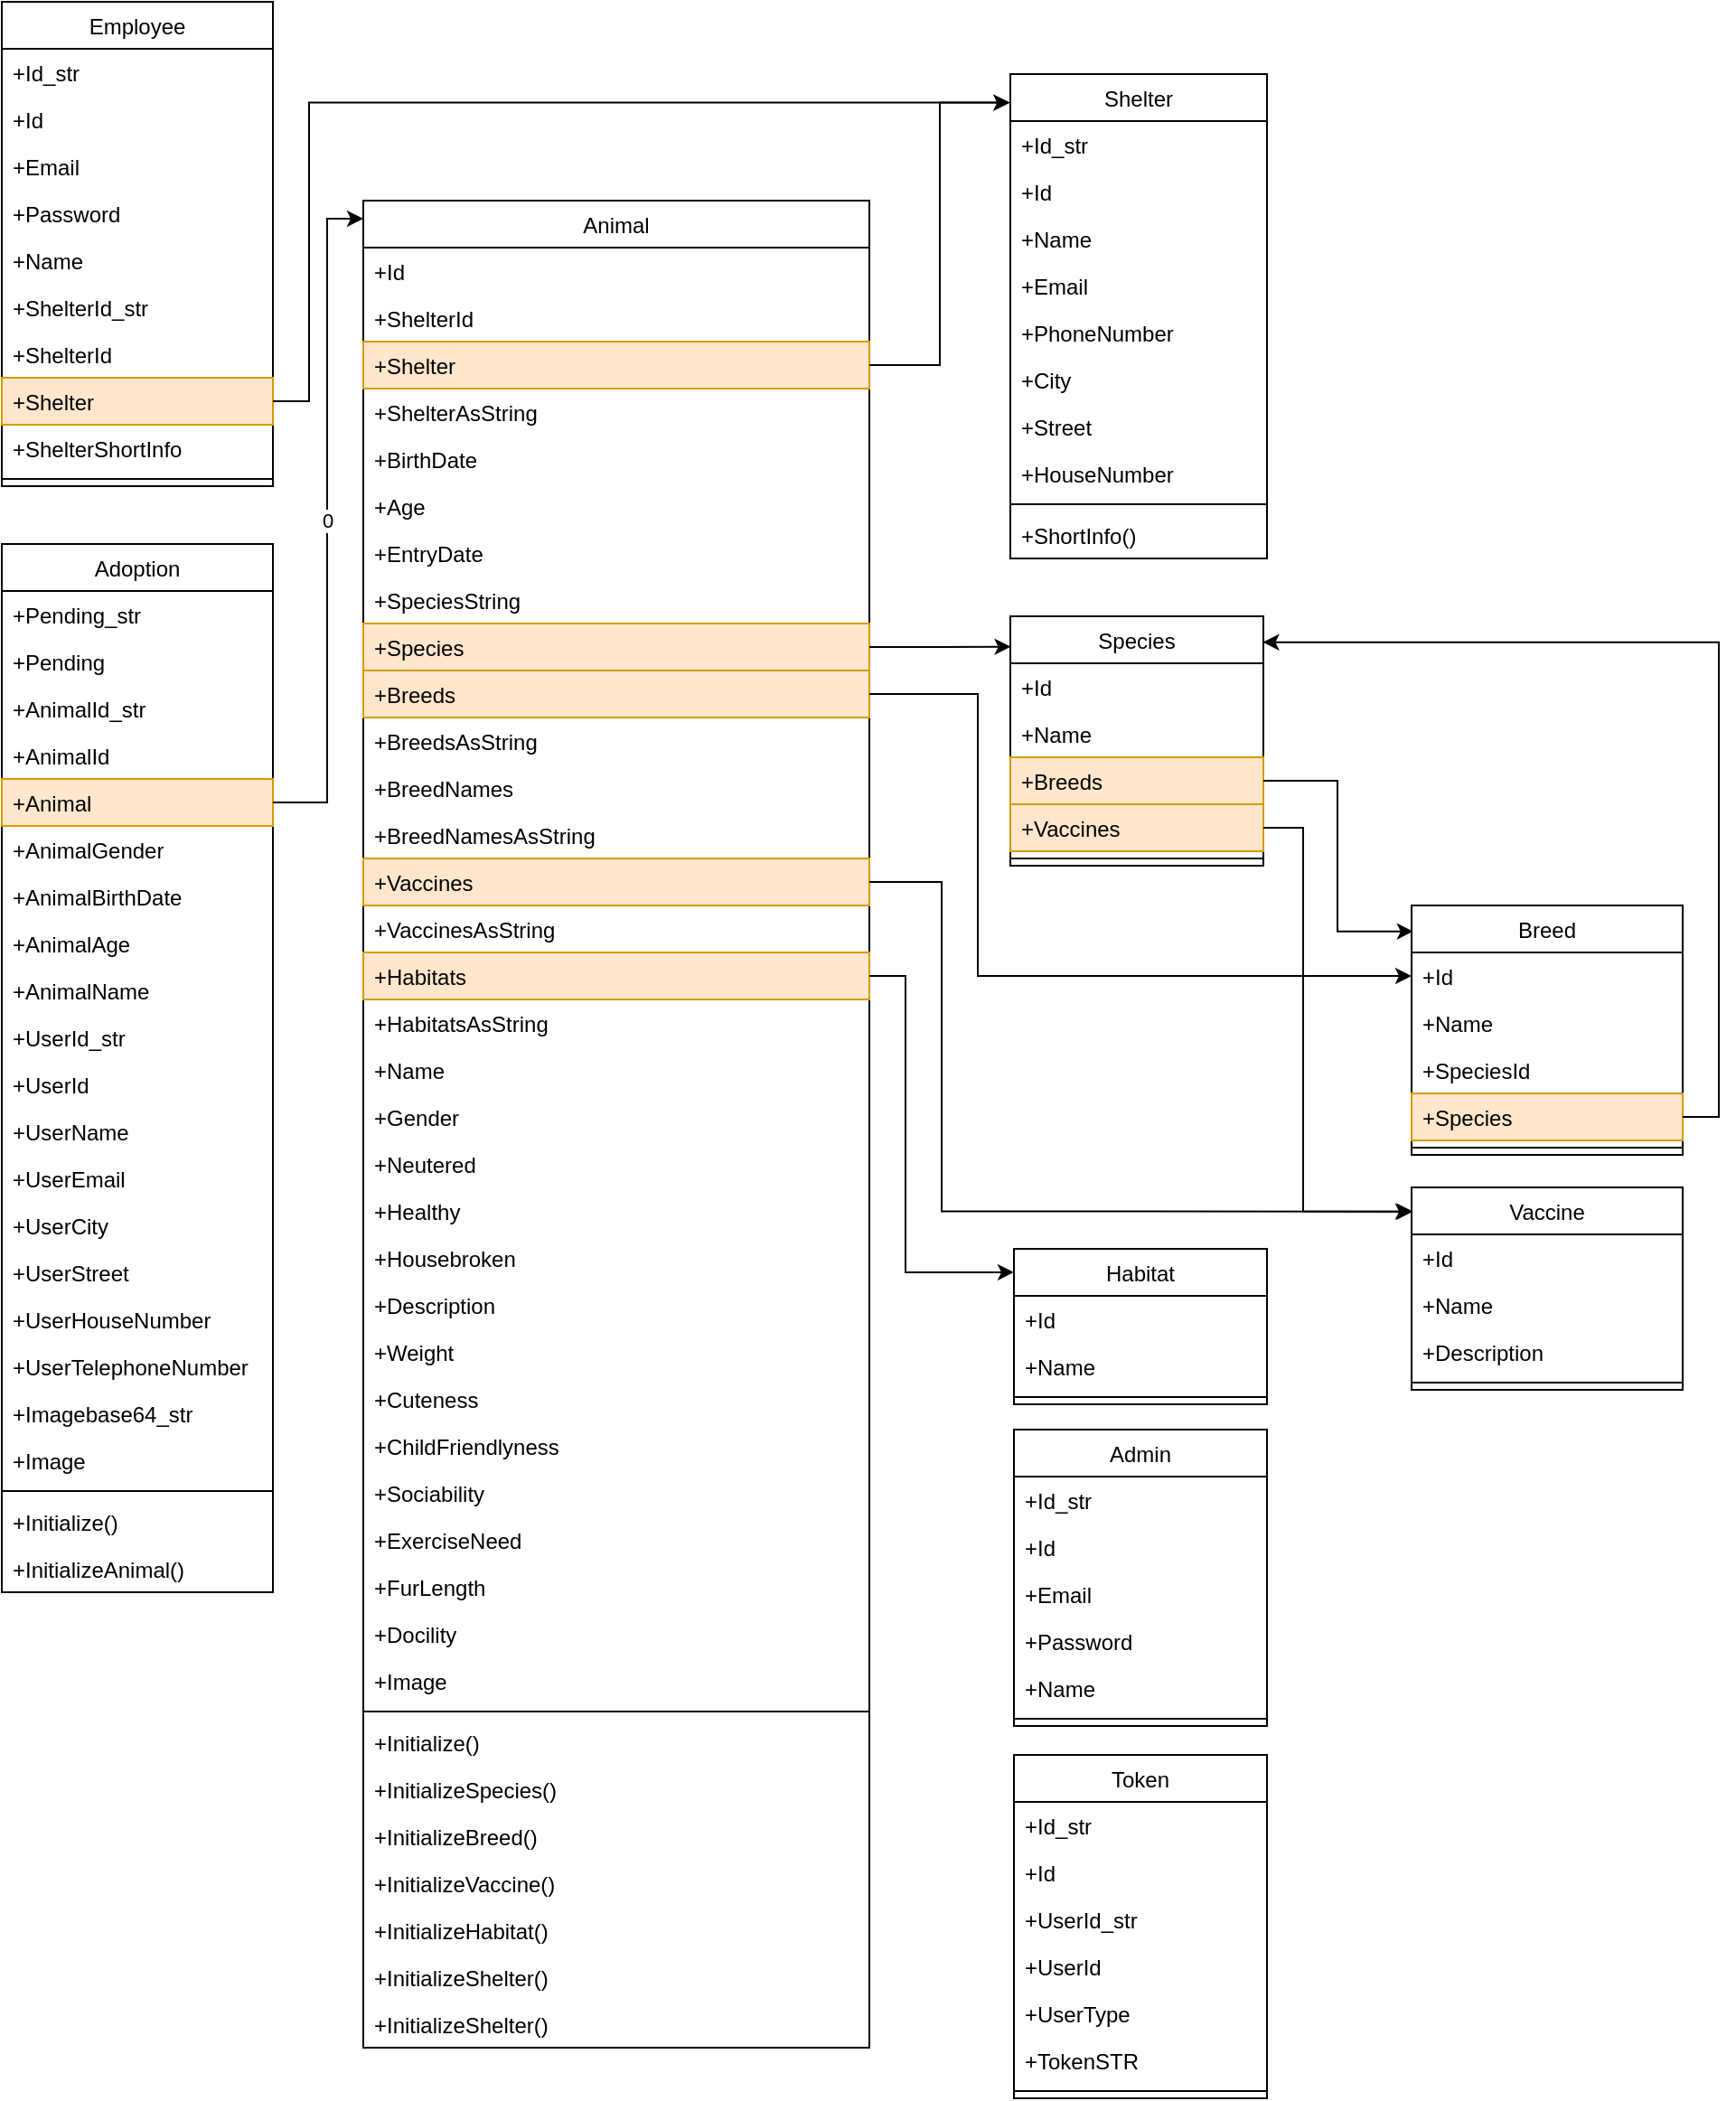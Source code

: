 <mxfile version="26.1.1">
  <diagram id="C5RBs43oDa-KdzZeNtuy" name="Page-1">
    <mxGraphModel dx="607" dy="780" grid="1" gridSize="10" guides="1" tooltips="1" connect="1" arrows="1" fold="1" page="1" pageScale="1" pageWidth="827" pageHeight="1169" math="0" shadow="0">
      <root>
        <mxCell id="WIyWlLk6GJQsqaUBKTNV-0" />
        <mxCell id="WIyWlLk6GJQsqaUBKTNV-1" parent="WIyWlLk6GJQsqaUBKTNV-0" />
        <mxCell id="zkfFHV4jXpPFQw0GAbJ--17" value="Breed" style="swimlane;fontStyle=0;align=center;verticalAlign=top;childLayout=stackLayout;horizontal=1;startSize=26;horizontalStack=0;resizeParent=1;resizeLast=0;collapsible=1;marginBottom=0;rounded=0;shadow=0;strokeWidth=1;glass=0;" parent="WIyWlLk6GJQsqaUBKTNV-1" vertex="1">
          <mxGeometry x="1610" y="500" width="150" height="138" as="geometry">
            <mxRectangle x="508" y="120" width="160" height="26" as="alternateBounds" />
          </mxGeometry>
        </mxCell>
        <mxCell id="zkfFHV4jXpPFQw0GAbJ--24" value="+Id" style="text;align=left;verticalAlign=top;spacingLeft=4;spacingRight=4;overflow=hidden;rotatable=0;points=[[0,0.5],[1,0.5]];portConstraint=eastwest;" parent="zkfFHV4jXpPFQw0GAbJ--17" vertex="1">
          <mxGeometry y="26" width="150" height="26" as="geometry" />
        </mxCell>
        <mxCell id="zkfFHV4jXpPFQw0GAbJ--25" value="+Name" style="text;align=left;verticalAlign=top;spacingLeft=4;spacingRight=4;overflow=hidden;rotatable=0;points=[[0,0.5],[1,0.5]];portConstraint=eastwest;" parent="zkfFHV4jXpPFQw0GAbJ--17" vertex="1">
          <mxGeometry y="52" width="150" height="26" as="geometry" />
        </mxCell>
        <mxCell id="21-mrhCrReJbngFaeBOW-103" value="+SpeciesId" style="text;align=left;verticalAlign=top;spacingLeft=4;spacingRight=4;overflow=hidden;rotatable=0;points=[[0,0.5],[1,0.5]];portConstraint=eastwest;" parent="zkfFHV4jXpPFQw0GAbJ--17" vertex="1">
          <mxGeometry y="78" width="150" height="26" as="geometry" />
        </mxCell>
        <mxCell id="21-mrhCrReJbngFaeBOW-104" value="+Species" style="text;align=left;verticalAlign=top;spacingLeft=4;spacingRight=4;overflow=hidden;rotatable=0;points=[[0,0.5],[1,0.5]];portConstraint=eastwest;fillColor=#ffe6cc;strokeColor=#d79b00;" parent="zkfFHV4jXpPFQw0GAbJ--17" vertex="1">
          <mxGeometry y="104" width="150" height="26" as="geometry" />
        </mxCell>
        <mxCell id="zkfFHV4jXpPFQw0GAbJ--23" value="" style="line;html=1;strokeWidth=1;align=left;verticalAlign=middle;spacingTop=-1;spacingLeft=3;spacingRight=3;rotatable=0;labelPosition=right;points=[];portConstraint=eastwest;" parent="zkfFHV4jXpPFQw0GAbJ--17" vertex="1">
          <mxGeometry y="130" width="150" height="8" as="geometry" />
        </mxCell>
        <mxCell id="926DJKYu-jJss3bq319e-40" value="Admin" style="swimlane;fontStyle=0;align=center;verticalAlign=top;childLayout=stackLayout;horizontal=1;startSize=26;horizontalStack=0;resizeParent=1;resizeLast=0;collapsible=1;marginBottom=0;rounded=0;shadow=0;strokeWidth=1;" parent="WIyWlLk6GJQsqaUBKTNV-1" vertex="1">
          <mxGeometry x="1390" y="790" width="140" height="164" as="geometry">
            <mxRectangle x="230" y="140" width="160" height="26" as="alternateBounds" />
          </mxGeometry>
        </mxCell>
        <mxCell id="926DJKYu-jJss3bq319e-43" value="+Id_str" style="text;align=left;verticalAlign=top;spacingLeft=4;spacingRight=4;overflow=hidden;rotatable=0;points=[[0,0.5],[1,0.5]];portConstraint=eastwest;" parent="926DJKYu-jJss3bq319e-40" vertex="1">
          <mxGeometry y="26" width="140" height="26" as="geometry" />
        </mxCell>
        <mxCell id="21-mrhCrReJbngFaeBOW-6" value="+Id" style="text;align=left;verticalAlign=top;spacingLeft=4;spacingRight=4;overflow=hidden;rotatable=0;points=[[0,0.5],[1,0.5]];portConstraint=eastwest;" parent="926DJKYu-jJss3bq319e-40" vertex="1">
          <mxGeometry y="52" width="140" height="26" as="geometry" />
        </mxCell>
        <mxCell id="926DJKYu-jJss3bq319e-44" value="+Email" style="text;align=left;verticalAlign=top;spacingLeft=4;spacingRight=4;overflow=hidden;rotatable=0;points=[[0,0.5],[1,0.5]];portConstraint=eastwest;" parent="926DJKYu-jJss3bq319e-40" vertex="1">
          <mxGeometry y="78" width="140" height="26" as="geometry" />
        </mxCell>
        <mxCell id="926DJKYu-jJss3bq319e-57" value="+Password" style="text;align=left;verticalAlign=top;spacingLeft=4;spacingRight=4;overflow=hidden;rotatable=0;points=[[0,0.5],[1,0.5]];portConstraint=eastwest;" parent="926DJKYu-jJss3bq319e-40" vertex="1">
          <mxGeometry y="104" width="140" height="26" as="geometry" />
        </mxCell>
        <mxCell id="926DJKYu-jJss3bq319e-45" value="+Name" style="text;align=left;verticalAlign=top;spacingLeft=4;spacingRight=4;overflow=hidden;rotatable=0;points=[[0,0.5],[1,0.5]];portConstraint=eastwest;" parent="926DJKYu-jJss3bq319e-40" vertex="1">
          <mxGeometry y="130" width="140" height="26" as="geometry" />
        </mxCell>
        <mxCell id="926DJKYu-jJss3bq319e-42" value="" style="line;html=1;strokeWidth=1;align=left;verticalAlign=middle;spacingTop=-1;spacingLeft=3;spacingRight=3;rotatable=0;labelPosition=right;points=[];portConstraint=eastwest;" parent="926DJKYu-jJss3bq319e-40" vertex="1">
          <mxGeometry y="156" width="140" height="8" as="geometry" />
        </mxCell>
        <mxCell id="21-mrhCrReJbngFaeBOW-0" value="Adoption" style="swimlane;fontStyle=0;align=center;verticalAlign=top;childLayout=stackLayout;horizontal=1;startSize=26;horizontalStack=0;resizeParent=1;resizeLast=0;collapsible=1;marginBottom=0;rounded=0;shadow=0;strokeWidth=1;" parent="WIyWlLk6GJQsqaUBKTNV-1" vertex="1">
          <mxGeometry x="830" y="300" width="150" height="580" as="geometry">
            <mxRectangle x="230" y="140" width="160" height="26" as="alternateBounds" />
          </mxGeometry>
        </mxCell>
        <mxCell id="21-mrhCrReJbngFaeBOW-1" value="+Pending_str" style="text;align=left;verticalAlign=top;spacingLeft=4;spacingRight=4;overflow=hidden;rotatable=0;points=[[0,0.5],[1,0.5]];portConstraint=eastwest;" parent="21-mrhCrReJbngFaeBOW-0" vertex="1">
          <mxGeometry y="26" width="150" height="26" as="geometry" />
        </mxCell>
        <mxCell id="21-mrhCrReJbngFaeBOW-2" value="+Pending" style="text;align=left;verticalAlign=top;spacingLeft=4;spacingRight=4;overflow=hidden;rotatable=0;points=[[0,0.5],[1,0.5]];portConstraint=eastwest;" parent="21-mrhCrReJbngFaeBOW-0" vertex="1">
          <mxGeometry y="52" width="150" height="26" as="geometry" />
        </mxCell>
        <mxCell id="21-mrhCrReJbngFaeBOW-3" value="+AnimalId_str" style="text;align=left;verticalAlign=top;spacingLeft=4;spacingRight=4;overflow=hidden;rotatable=0;points=[[0,0.5],[1,0.5]];portConstraint=eastwest;" parent="21-mrhCrReJbngFaeBOW-0" vertex="1">
          <mxGeometry y="78" width="150" height="26" as="geometry" />
        </mxCell>
        <mxCell id="21-mrhCrReJbngFaeBOW-4" value="+AnimalId" style="text;align=left;verticalAlign=top;spacingLeft=4;spacingRight=4;overflow=hidden;rotatable=0;points=[[0,0.5],[1,0.5]];portConstraint=eastwest;" parent="21-mrhCrReJbngFaeBOW-0" vertex="1">
          <mxGeometry y="104" width="150" height="26" as="geometry" />
        </mxCell>
        <mxCell id="21-mrhCrReJbngFaeBOW-7" value="+Animal" style="text;align=left;verticalAlign=top;spacingLeft=4;spacingRight=4;overflow=hidden;rotatable=0;points=[[0,0.5],[1,0.5]];portConstraint=eastwest;fillColor=#ffe6cc;strokeColor=#d79b00;" parent="21-mrhCrReJbngFaeBOW-0" vertex="1">
          <mxGeometry y="130" width="150" height="26" as="geometry" />
        </mxCell>
        <mxCell id="21-mrhCrReJbngFaeBOW-8" value="+AnimalGender" style="text;align=left;verticalAlign=top;spacingLeft=4;spacingRight=4;overflow=hidden;rotatable=0;points=[[0,0.5],[1,0.5]];portConstraint=eastwest;" parent="21-mrhCrReJbngFaeBOW-0" vertex="1">
          <mxGeometry y="156" width="150" height="26" as="geometry" />
        </mxCell>
        <mxCell id="21-mrhCrReJbngFaeBOW-9" value="+AnimalBirthDate" style="text;align=left;verticalAlign=top;spacingLeft=4;spacingRight=4;overflow=hidden;rotatable=0;points=[[0,0.5],[1,0.5]];portConstraint=eastwest;" parent="21-mrhCrReJbngFaeBOW-0" vertex="1">
          <mxGeometry y="182" width="150" height="26" as="geometry" />
        </mxCell>
        <mxCell id="21-mrhCrReJbngFaeBOW-10" value="+AnimalAge" style="text;align=left;verticalAlign=top;spacingLeft=4;spacingRight=4;overflow=hidden;rotatable=0;points=[[0,0.5],[1,0.5]];portConstraint=eastwest;" parent="21-mrhCrReJbngFaeBOW-0" vertex="1">
          <mxGeometry y="208" width="150" height="26" as="geometry" />
        </mxCell>
        <mxCell id="21-mrhCrReJbngFaeBOW-11" value="+AnimalName" style="text;align=left;verticalAlign=top;spacingLeft=4;spacingRight=4;overflow=hidden;rotatable=0;points=[[0,0.5],[1,0.5]];portConstraint=eastwest;" parent="21-mrhCrReJbngFaeBOW-0" vertex="1">
          <mxGeometry y="234" width="150" height="26" as="geometry" />
        </mxCell>
        <mxCell id="21-mrhCrReJbngFaeBOW-12" value="+UserId_str" style="text;align=left;verticalAlign=top;spacingLeft=4;spacingRight=4;overflow=hidden;rotatable=0;points=[[0,0.5],[1,0.5]];portConstraint=eastwest;" parent="21-mrhCrReJbngFaeBOW-0" vertex="1">
          <mxGeometry y="260" width="150" height="26" as="geometry" />
        </mxCell>
        <mxCell id="21-mrhCrReJbngFaeBOW-13" value="+UserId" style="text;align=left;verticalAlign=top;spacingLeft=4;spacingRight=4;overflow=hidden;rotatable=0;points=[[0,0.5],[1,0.5]];portConstraint=eastwest;" parent="21-mrhCrReJbngFaeBOW-0" vertex="1">
          <mxGeometry y="286" width="150" height="26" as="geometry" />
        </mxCell>
        <mxCell id="21-mrhCrReJbngFaeBOW-14" value="+UserName" style="text;align=left;verticalAlign=top;spacingLeft=4;spacingRight=4;overflow=hidden;rotatable=0;points=[[0,0.5],[1,0.5]];portConstraint=eastwest;" parent="21-mrhCrReJbngFaeBOW-0" vertex="1">
          <mxGeometry y="312" width="150" height="26" as="geometry" />
        </mxCell>
        <mxCell id="21-mrhCrReJbngFaeBOW-15" value="+UserEmail" style="text;align=left;verticalAlign=top;spacingLeft=4;spacingRight=4;overflow=hidden;rotatable=0;points=[[0,0.5],[1,0.5]];portConstraint=eastwest;" parent="21-mrhCrReJbngFaeBOW-0" vertex="1">
          <mxGeometry y="338" width="150" height="26" as="geometry" />
        </mxCell>
        <mxCell id="21-mrhCrReJbngFaeBOW-16" value="+UserCity" style="text;align=left;verticalAlign=top;spacingLeft=4;spacingRight=4;overflow=hidden;rotatable=0;points=[[0,0.5],[1,0.5]];portConstraint=eastwest;" parent="21-mrhCrReJbngFaeBOW-0" vertex="1">
          <mxGeometry y="364" width="150" height="26" as="geometry" />
        </mxCell>
        <mxCell id="21-mrhCrReJbngFaeBOW-19" value="+UserStreet" style="text;align=left;verticalAlign=top;spacingLeft=4;spacingRight=4;overflow=hidden;rotatable=0;points=[[0,0.5],[1,0.5]];portConstraint=eastwest;" parent="21-mrhCrReJbngFaeBOW-0" vertex="1">
          <mxGeometry y="390" width="150" height="26" as="geometry" />
        </mxCell>
        <mxCell id="21-mrhCrReJbngFaeBOW-17" value="+UserHouseNumber" style="text;align=left;verticalAlign=top;spacingLeft=4;spacingRight=4;overflow=hidden;rotatable=0;points=[[0,0.5],[1,0.5]];portConstraint=eastwest;" parent="21-mrhCrReJbngFaeBOW-0" vertex="1">
          <mxGeometry y="416" width="150" height="26" as="geometry" />
        </mxCell>
        <mxCell id="21-mrhCrReJbngFaeBOW-18" value="+UserTelephoneNumber" style="text;align=left;verticalAlign=top;spacingLeft=4;spacingRight=4;overflow=hidden;rotatable=0;points=[[0,0.5],[1,0.5]];portConstraint=eastwest;" parent="21-mrhCrReJbngFaeBOW-0" vertex="1">
          <mxGeometry y="442" width="150" height="26" as="geometry" />
        </mxCell>
        <mxCell id="21-mrhCrReJbngFaeBOW-20" value="+Imagebase64_str" style="text;align=left;verticalAlign=top;spacingLeft=4;spacingRight=4;overflow=hidden;rotatable=0;points=[[0,0.5],[1,0.5]];portConstraint=eastwest;" parent="21-mrhCrReJbngFaeBOW-0" vertex="1">
          <mxGeometry y="468" width="150" height="26" as="geometry" />
        </mxCell>
        <mxCell id="21-mrhCrReJbngFaeBOW-21" value="+Image" style="text;align=left;verticalAlign=top;spacingLeft=4;spacingRight=4;overflow=hidden;rotatable=0;points=[[0,0.5],[1,0.5]];portConstraint=eastwest;" parent="21-mrhCrReJbngFaeBOW-0" vertex="1">
          <mxGeometry y="494" width="150" height="26" as="geometry" />
        </mxCell>
        <mxCell id="21-mrhCrReJbngFaeBOW-5" value="" style="line;html=1;strokeWidth=1;align=left;verticalAlign=middle;spacingTop=-1;spacingLeft=3;spacingRight=3;rotatable=0;labelPosition=right;points=[];portConstraint=eastwest;" parent="21-mrhCrReJbngFaeBOW-0" vertex="1">
          <mxGeometry y="520" width="150" height="8" as="geometry" />
        </mxCell>
        <mxCell id="21-mrhCrReJbngFaeBOW-43" value="+Initialize()" style="text;align=left;verticalAlign=top;spacingLeft=4;spacingRight=4;overflow=hidden;rotatable=0;points=[[0,0.5],[1,0.5]];portConstraint=eastwest;" parent="21-mrhCrReJbngFaeBOW-0" vertex="1">
          <mxGeometry y="528" width="150" height="26" as="geometry" />
        </mxCell>
        <mxCell id="21-mrhCrReJbngFaeBOW-44" value="+InitializeAnimal()" style="text;align=left;verticalAlign=top;spacingLeft=4;spacingRight=4;overflow=hidden;rotatable=0;points=[[0,0.5],[1,0.5]];portConstraint=eastwest;" parent="21-mrhCrReJbngFaeBOW-0" vertex="1">
          <mxGeometry y="554" width="150" height="26" as="geometry" />
        </mxCell>
        <mxCell id="21-mrhCrReJbngFaeBOW-45" value="Animal" style="swimlane;fontStyle=0;align=center;verticalAlign=top;childLayout=stackLayout;horizontal=1;startSize=26;horizontalStack=0;resizeParent=1;resizeLast=0;collapsible=1;marginBottom=0;rounded=0;shadow=0;strokeWidth=1;" parent="WIyWlLk6GJQsqaUBKTNV-1" vertex="1">
          <mxGeometry x="1030" y="110" width="280" height="1022" as="geometry">
            <mxRectangle x="230" y="140" width="160" height="26" as="alternateBounds" />
          </mxGeometry>
        </mxCell>
        <mxCell id="21-mrhCrReJbngFaeBOW-46" value="+Id" style="text;align=left;verticalAlign=top;spacingLeft=4;spacingRight=4;overflow=hidden;rotatable=0;points=[[0,0.5],[1,0.5]];portConstraint=eastwest;" parent="21-mrhCrReJbngFaeBOW-45" vertex="1">
          <mxGeometry y="26" width="280" height="26" as="geometry" />
        </mxCell>
        <mxCell id="21-mrhCrReJbngFaeBOW-52" value="+ShelterId" style="text;align=left;verticalAlign=top;spacingLeft=4;spacingRight=4;overflow=hidden;rotatable=0;points=[[0,0.5],[1,0.5]];portConstraint=eastwest;" parent="21-mrhCrReJbngFaeBOW-45" vertex="1">
          <mxGeometry y="52" width="280" height="26" as="geometry" />
        </mxCell>
        <mxCell id="21-mrhCrReJbngFaeBOW-48" value="+Shelter" style="text;align=left;verticalAlign=top;spacingLeft=4;spacingRight=4;overflow=hidden;rotatable=0;points=[[0,0.5],[1,0.5]];portConstraint=eastwest;fillColor=#ffe6cc;strokeColor=#d79b00;" parent="21-mrhCrReJbngFaeBOW-45" vertex="1">
          <mxGeometry y="78" width="280" height="26" as="geometry" />
        </mxCell>
        <mxCell id="21-mrhCrReJbngFaeBOW-49" value="+ShelterAsString" style="text;align=left;verticalAlign=top;spacingLeft=4;spacingRight=4;overflow=hidden;rotatable=0;points=[[0,0.5],[1,0.5]];portConstraint=eastwest;" parent="21-mrhCrReJbngFaeBOW-45" vertex="1">
          <mxGeometry y="104" width="280" height="26" as="geometry" />
        </mxCell>
        <mxCell id="21-mrhCrReJbngFaeBOW-53" value="+BirthDate" style="text;align=left;verticalAlign=top;spacingLeft=4;spacingRight=4;overflow=hidden;rotatable=0;points=[[0,0.5],[1,0.5]];portConstraint=eastwest;" parent="21-mrhCrReJbngFaeBOW-45" vertex="1">
          <mxGeometry y="130" width="280" height="26" as="geometry" />
        </mxCell>
        <mxCell id="21-mrhCrReJbngFaeBOW-54" value="+Age" style="text;align=left;verticalAlign=top;spacingLeft=4;spacingRight=4;overflow=hidden;rotatable=0;points=[[0,0.5],[1,0.5]];portConstraint=eastwest;" parent="21-mrhCrReJbngFaeBOW-45" vertex="1">
          <mxGeometry y="156" width="280" height="26" as="geometry" />
        </mxCell>
        <mxCell id="21-mrhCrReJbngFaeBOW-56" value="+EntryDate" style="text;align=left;verticalAlign=top;spacingLeft=4;spacingRight=4;overflow=hidden;rotatable=0;points=[[0,0.5],[1,0.5]];portConstraint=eastwest;" parent="21-mrhCrReJbngFaeBOW-45" vertex="1">
          <mxGeometry y="182" width="280" height="26" as="geometry" />
        </mxCell>
        <mxCell id="21-mrhCrReJbngFaeBOW-58" value="+SpeciesString" style="text;align=left;verticalAlign=top;spacingLeft=4;spacingRight=4;overflow=hidden;rotatable=0;points=[[0,0.5],[1,0.5]];portConstraint=eastwest;" parent="21-mrhCrReJbngFaeBOW-45" vertex="1">
          <mxGeometry y="208" width="280" height="26" as="geometry" />
        </mxCell>
        <mxCell id="21-mrhCrReJbngFaeBOW-59" value="+Species" style="text;align=left;verticalAlign=top;spacingLeft=4;spacingRight=4;overflow=hidden;rotatable=0;points=[[0,0.5],[1,0.5]];portConstraint=eastwest;fillColor=#ffe6cc;strokeColor=#d79b00;" parent="21-mrhCrReJbngFaeBOW-45" vertex="1">
          <mxGeometry y="234" width="280" height="26" as="geometry" />
        </mxCell>
        <mxCell id="21-mrhCrReJbngFaeBOW-61" value="+Breeds" style="text;align=left;verticalAlign=top;spacingLeft=4;spacingRight=4;overflow=hidden;rotatable=0;points=[[0,0.5],[1,0.5]];portConstraint=eastwest;fillColor=#ffe6cc;strokeColor=#d79b00;" parent="21-mrhCrReJbngFaeBOW-45" vertex="1">
          <mxGeometry y="260" width="280" height="26" as="geometry" />
        </mxCell>
        <mxCell id="21-mrhCrReJbngFaeBOW-62" value="+BreedsAsString" style="text;align=left;verticalAlign=top;spacingLeft=4;spacingRight=4;overflow=hidden;rotatable=0;points=[[0,0.5],[1,0.5]];portConstraint=eastwest;" parent="21-mrhCrReJbngFaeBOW-45" vertex="1">
          <mxGeometry y="286" width="280" height="26" as="geometry" />
        </mxCell>
        <mxCell id="21-mrhCrReJbngFaeBOW-63" value="+BreedNames" style="text;align=left;verticalAlign=top;spacingLeft=4;spacingRight=4;overflow=hidden;rotatable=0;points=[[0,0.5],[1,0.5]];portConstraint=eastwest;" parent="21-mrhCrReJbngFaeBOW-45" vertex="1">
          <mxGeometry y="312" width="280" height="26" as="geometry" />
        </mxCell>
        <mxCell id="21-mrhCrReJbngFaeBOW-64" value="+BreedNamesAsString" style="text;align=left;verticalAlign=top;spacingLeft=4;spacingRight=4;overflow=hidden;rotatable=0;points=[[0,0.5],[1,0.5]];portConstraint=eastwest;" parent="21-mrhCrReJbngFaeBOW-45" vertex="1">
          <mxGeometry y="338" width="280" height="26" as="geometry" />
        </mxCell>
        <mxCell id="21-mrhCrReJbngFaeBOW-66" value="+Vaccines" style="text;align=left;verticalAlign=top;spacingLeft=4;spacingRight=4;overflow=hidden;rotatable=0;points=[[0,0.5],[1,0.5]];portConstraint=eastwest;fillColor=#ffe6cc;strokeColor=#d79b00;" parent="21-mrhCrReJbngFaeBOW-45" vertex="1">
          <mxGeometry y="364" width="280" height="26" as="geometry" />
        </mxCell>
        <mxCell id="21-mrhCrReJbngFaeBOW-67" value="+VaccinesAsString" style="text;align=left;verticalAlign=top;spacingLeft=4;spacingRight=4;overflow=hidden;rotatable=0;points=[[0,0.5],[1,0.5]];portConstraint=eastwest;" parent="21-mrhCrReJbngFaeBOW-45" vertex="1">
          <mxGeometry y="390" width="280" height="26" as="geometry" />
        </mxCell>
        <mxCell id="21-mrhCrReJbngFaeBOW-69" value="+Habitats" style="text;align=left;verticalAlign=top;spacingLeft=4;spacingRight=4;overflow=hidden;rotatable=0;points=[[0,0.5],[1,0.5]];portConstraint=eastwest;fillColor=#ffe6cc;strokeColor=#d79b00;" parent="21-mrhCrReJbngFaeBOW-45" vertex="1">
          <mxGeometry y="416" width="280" height="26" as="geometry" />
        </mxCell>
        <mxCell id="21-mrhCrReJbngFaeBOW-71" value="+HabitatsAsString" style="text;align=left;verticalAlign=top;spacingLeft=4;spacingRight=4;overflow=hidden;rotatable=0;points=[[0,0.5],[1,0.5]];portConstraint=eastwest;" parent="21-mrhCrReJbngFaeBOW-45" vertex="1">
          <mxGeometry y="442" width="280" height="26" as="geometry" />
        </mxCell>
        <mxCell id="21-mrhCrReJbngFaeBOW-72" value="+Name" style="text;align=left;verticalAlign=top;spacingLeft=4;spacingRight=4;overflow=hidden;rotatable=0;points=[[0,0.5],[1,0.5]];portConstraint=eastwest;" parent="21-mrhCrReJbngFaeBOW-45" vertex="1">
          <mxGeometry y="468" width="280" height="26" as="geometry" />
        </mxCell>
        <mxCell id="21-mrhCrReJbngFaeBOW-73" value="+Gender" style="text;align=left;verticalAlign=top;spacingLeft=4;spacingRight=4;overflow=hidden;rotatable=0;points=[[0,0.5],[1,0.5]];portConstraint=eastwest;" parent="21-mrhCrReJbngFaeBOW-45" vertex="1">
          <mxGeometry y="494" width="280" height="26" as="geometry" />
        </mxCell>
        <mxCell id="21-mrhCrReJbngFaeBOW-75" value="+Neutered" style="text;align=left;verticalAlign=top;spacingLeft=4;spacingRight=4;overflow=hidden;rotatable=0;points=[[0,0.5],[1,0.5]];portConstraint=eastwest;" parent="21-mrhCrReJbngFaeBOW-45" vertex="1">
          <mxGeometry y="520" width="280" height="26" as="geometry" />
        </mxCell>
        <mxCell id="21-mrhCrReJbngFaeBOW-77" value="+Healthy" style="text;align=left;verticalAlign=top;spacingLeft=4;spacingRight=4;overflow=hidden;rotatable=0;points=[[0,0.5],[1,0.5]];portConstraint=eastwest;" parent="21-mrhCrReJbngFaeBOW-45" vertex="1">
          <mxGeometry y="546" width="280" height="26" as="geometry" />
        </mxCell>
        <mxCell id="21-mrhCrReJbngFaeBOW-79" value="+Housebroken" style="text;align=left;verticalAlign=top;spacingLeft=4;spacingRight=4;overflow=hidden;rotatable=0;points=[[0,0.5],[1,0.5]];portConstraint=eastwest;" parent="21-mrhCrReJbngFaeBOW-45" vertex="1">
          <mxGeometry y="572" width="280" height="26" as="geometry" />
        </mxCell>
        <mxCell id="21-mrhCrReJbngFaeBOW-80" value="+Description" style="text;align=left;verticalAlign=top;spacingLeft=4;spacingRight=4;overflow=hidden;rotatable=0;points=[[0,0.5],[1,0.5]];portConstraint=eastwest;" parent="21-mrhCrReJbngFaeBOW-45" vertex="1">
          <mxGeometry y="598" width="280" height="26" as="geometry" />
        </mxCell>
        <mxCell id="21-mrhCrReJbngFaeBOW-82" value="+Weight" style="text;align=left;verticalAlign=top;spacingLeft=4;spacingRight=4;overflow=hidden;rotatable=0;points=[[0,0.5],[1,0.5]];portConstraint=eastwest;" parent="21-mrhCrReJbngFaeBOW-45" vertex="1">
          <mxGeometry y="624" width="280" height="26" as="geometry" />
        </mxCell>
        <mxCell id="21-mrhCrReJbngFaeBOW-84" value="+Cuteness" style="text;align=left;verticalAlign=top;spacingLeft=4;spacingRight=4;overflow=hidden;rotatable=0;points=[[0,0.5],[1,0.5]];portConstraint=eastwest;" parent="21-mrhCrReJbngFaeBOW-45" vertex="1">
          <mxGeometry y="650" width="280" height="26" as="geometry" />
        </mxCell>
        <mxCell id="21-mrhCrReJbngFaeBOW-86" value="+ChildFriendlyness" style="text;align=left;verticalAlign=top;spacingLeft=4;spacingRight=4;overflow=hidden;rotatable=0;points=[[0,0.5],[1,0.5]];portConstraint=eastwest;" parent="21-mrhCrReJbngFaeBOW-45" vertex="1">
          <mxGeometry y="676" width="280" height="26" as="geometry" />
        </mxCell>
        <mxCell id="21-mrhCrReJbngFaeBOW-88" value="+Sociability" style="text;align=left;verticalAlign=top;spacingLeft=4;spacingRight=4;overflow=hidden;rotatable=0;points=[[0,0.5],[1,0.5]];portConstraint=eastwest;" parent="21-mrhCrReJbngFaeBOW-45" vertex="1">
          <mxGeometry y="702" width="280" height="26" as="geometry" />
        </mxCell>
        <mxCell id="21-mrhCrReJbngFaeBOW-90" value="+ExerciseNeed" style="text;align=left;verticalAlign=top;spacingLeft=4;spacingRight=4;overflow=hidden;rotatable=0;points=[[0,0.5],[1,0.5]];portConstraint=eastwest;" parent="21-mrhCrReJbngFaeBOW-45" vertex="1">
          <mxGeometry y="728" width="280" height="26" as="geometry" />
        </mxCell>
        <mxCell id="21-mrhCrReJbngFaeBOW-92" value="+FurLength" style="text;align=left;verticalAlign=top;spacingLeft=4;spacingRight=4;overflow=hidden;rotatable=0;points=[[0,0.5],[1,0.5]];portConstraint=eastwest;" parent="21-mrhCrReJbngFaeBOW-45" vertex="1">
          <mxGeometry y="754" width="280" height="26" as="geometry" />
        </mxCell>
        <mxCell id="21-mrhCrReJbngFaeBOW-94" value="+Docility" style="text;align=left;verticalAlign=top;spacingLeft=4;spacingRight=4;overflow=hidden;rotatable=0;points=[[0,0.5],[1,0.5]];portConstraint=eastwest;" parent="21-mrhCrReJbngFaeBOW-45" vertex="1">
          <mxGeometry y="780" width="280" height="26" as="geometry" />
        </mxCell>
        <mxCell id="21-mrhCrReJbngFaeBOW-96" value="+Image" style="text;align=left;verticalAlign=top;spacingLeft=4;spacingRight=4;overflow=hidden;rotatable=0;points=[[0,0.5],[1,0.5]];portConstraint=eastwest;" parent="21-mrhCrReJbngFaeBOW-45" vertex="1">
          <mxGeometry y="806" width="280" height="26" as="geometry" />
        </mxCell>
        <mxCell id="21-mrhCrReJbngFaeBOW-51" value="" style="line;html=1;strokeWidth=1;align=left;verticalAlign=middle;spacingTop=-1;spacingLeft=3;spacingRight=3;rotatable=0;labelPosition=right;points=[];portConstraint=eastwest;" parent="21-mrhCrReJbngFaeBOW-45" vertex="1">
          <mxGeometry y="832" width="280" height="8" as="geometry" />
        </mxCell>
        <mxCell id="21-mrhCrReJbngFaeBOW-97" value="+Initialize()" style="text;align=left;verticalAlign=top;spacingLeft=4;spacingRight=4;overflow=hidden;rotatable=0;points=[[0,0.5],[1,0.5]];portConstraint=eastwest;" parent="21-mrhCrReJbngFaeBOW-45" vertex="1">
          <mxGeometry y="840" width="280" height="26" as="geometry" />
        </mxCell>
        <mxCell id="21-mrhCrReJbngFaeBOW-98" value="+InitializeSpecies()" style="text;align=left;verticalAlign=top;spacingLeft=4;spacingRight=4;overflow=hidden;rotatable=0;points=[[0,0.5],[1,0.5]];portConstraint=eastwest;" parent="21-mrhCrReJbngFaeBOW-45" vertex="1">
          <mxGeometry y="866" width="280" height="26" as="geometry" />
        </mxCell>
        <mxCell id="21-mrhCrReJbngFaeBOW-99" value="+InitializeBreed()" style="text;align=left;verticalAlign=top;spacingLeft=4;spacingRight=4;overflow=hidden;rotatable=0;points=[[0,0.5],[1,0.5]];portConstraint=eastwest;" parent="21-mrhCrReJbngFaeBOW-45" vertex="1">
          <mxGeometry y="892" width="280" height="26" as="geometry" />
        </mxCell>
        <mxCell id="21-mrhCrReJbngFaeBOW-100" value="+InitializeVaccine()" style="text;align=left;verticalAlign=top;spacingLeft=4;spacingRight=4;overflow=hidden;rotatable=0;points=[[0,0.5],[1,0.5]];portConstraint=eastwest;" parent="21-mrhCrReJbngFaeBOW-45" vertex="1">
          <mxGeometry y="918" width="280" height="26" as="geometry" />
        </mxCell>
        <mxCell id="21-mrhCrReJbngFaeBOW-101" value="+InitializeHabitat()" style="text;align=left;verticalAlign=top;spacingLeft=4;spacingRight=4;overflow=hidden;rotatable=0;points=[[0,0.5],[1,0.5]];portConstraint=eastwest;" parent="21-mrhCrReJbngFaeBOW-45" vertex="1">
          <mxGeometry y="944" width="280" height="26" as="geometry" />
        </mxCell>
        <mxCell id="BiM2HDd2KI-aMEydvhfs-9" value="+InitializeShelter()" style="text;align=left;verticalAlign=top;spacingLeft=4;spacingRight=4;overflow=hidden;rotatable=0;points=[[0,0.5],[1,0.5]];portConstraint=eastwest;" parent="21-mrhCrReJbngFaeBOW-45" vertex="1">
          <mxGeometry y="970" width="280" height="26" as="geometry" />
        </mxCell>
        <mxCell id="21-mrhCrReJbngFaeBOW-102" value="+InitializeShelter()" style="text;align=left;verticalAlign=top;spacingLeft=4;spacingRight=4;overflow=hidden;rotatable=0;points=[[0,0.5],[1,0.5]];portConstraint=eastwest;" parent="21-mrhCrReJbngFaeBOW-45" vertex="1">
          <mxGeometry y="996" width="280" height="26" as="geometry" />
        </mxCell>
        <mxCell id="21-mrhCrReJbngFaeBOW-105" value="Employee" style="swimlane;fontStyle=0;align=center;verticalAlign=top;childLayout=stackLayout;horizontal=1;startSize=26;horizontalStack=0;resizeParent=1;resizeLast=0;collapsible=1;marginBottom=0;rounded=0;shadow=0;strokeWidth=1;glass=0;" parent="WIyWlLk6GJQsqaUBKTNV-1" vertex="1">
          <mxGeometry x="830" width="150" height="268" as="geometry">
            <mxRectangle x="508" y="120" width="160" height="26" as="alternateBounds" />
          </mxGeometry>
        </mxCell>
        <mxCell id="21-mrhCrReJbngFaeBOW-106" value="+Id_str" style="text;align=left;verticalAlign=top;spacingLeft=4;spacingRight=4;overflow=hidden;rotatable=0;points=[[0,0.5],[1,0.5]];portConstraint=eastwest;" parent="21-mrhCrReJbngFaeBOW-105" vertex="1">
          <mxGeometry y="26" width="150" height="26" as="geometry" />
        </mxCell>
        <mxCell id="21-mrhCrReJbngFaeBOW-107" value="+Id" style="text;align=left;verticalAlign=top;spacingLeft=4;spacingRight=4;overflow=hidden;rotatable=0;points=[[0,0.5],[1,0.5]];portConstraint=eastwest;" parent="21-mrhCrReJbngFaeBOW-105" vertex="1">
          <mxGeometry y="52" width="150" height="26" as="geometry" />
        </mxCell>
        <mxCell id="21-mrhCrReJbngFaeBOW-108" value="+Email" style="text;align=left;verticalAlign=top;spacingLeft=4;spacingRight=4;overflow=hidden;rotatable=0;points=[[0,0.5],[1,0.5]];portConstraint=eastwest;" parent="21-mrhCrReJbngFaeBOW-105" vertex="1">
          <mxGeometry y="78" width="150" height="26" as="geometry" />
        </mxCell>
        <mxCell id="21-mrhCrReJbngFaeBOW-111" value="+Password" style="text;align=left;verticalAlign=top;spacingLeft=4;spacingRight=4;overflow=hidden;rotatable=0;points=[[0,0.5],[1,0.5]];portConstraint=eastwest;" parent="21-mrhCrReJbngFaeBOW-105" vertex="1">
          <mxGeometry y="104" width="150" height="26" as="geometry" />
        </mxCell>
        <mxCell id="21-mrhCrReJbngFaeBOW-112" value="+Name" style="text;align=left;verticalAlign=top;spacingLeft=4;spacingRight=4;overflow=hidden;rotatable=0;points=[[0,0.5],[1,0.5]];portConstraint=eastwest;" parent="21-mrhCrReJbngFaeBOW-105" vertex="1">
          <mxGeometry y="130" width="150" height="26" as="geometry" />
        </mxCell>
        <mxCell id="21-mrhCrReJbngFaeBOW-113" value="+ShelterId_str" style="text;align=left;verticalAlign=top;spacingLeft=4;spacingRight=4;overflow=hidden;rotatable=0;points=[[0,0.5],[1,0.5]];portConstraint=eastwest;" parent="21-mrhCrReJbngFaeBOW-105" vertex="1">
          <mxGeometry y="156" width="150" height="26" as="geometry" />
        </mxCell>
        <mxCell id="21-mrhCrReJbngFaeBOW-114" value="+ShelterId" style="text;align=left;verticalAlign=top;spacingLeft=4;spacingRight=4;overflow=hidden;rotatable=0;points=[[0,0.5],[1,0.5]];portConstraint=eastwest;" parent="21-mrhCrReJbngFaeBOW-105" vertex="1">
          <mxGeometry y="182" width="150" height="26" as="geometry" />
        </mxCell>
        <mxCell id="21-mrhCrReJbngFaeBOW-115" value="+Shelter" style="text;align=left;verticalAlign=top;spacingLeft=4;spacingRight=4;overflow=hidden;rotatable=0;points=[[0,0.5],[1,0.5]];portConstraint=eastwest;fillColor=#ffe6cc;strokeColor=#d79b00;" parent="21-mrhCrReJbngFaeBOW-105" vertex="1">
          <mxGeometry y="208" width="150" height="26" as="geometry" />
        </mxCell>
        <mxCell id="21-mrhCrReJbngFaeBOW-116" value="+ShelterShortInfo" style="text;align=left;verticalAlign=top;spacingLeft=4;spacingRight=4;overflow=hidden;rotatable=0;points=[[0,0.5],[1,0.5]];portConstraint=eastwest;" parent="21-mrhCrReJbngFaeBOW-105" vertex="1">
          <mxGeometry y="234" width="150" height="26" as="geometry" />
        </mxCell>
        <mxCell id="21-mrhCrReJbngFaeBOW-110" value="" style="line;html=1;strokeWidth=1;align=left;verticalAlign=middle;spacingTop=-1;spacingLeft=3;spacingRight=3;rotatable=0;labelPosition=right;points=[];portConstraint=eastwest;" parent="21-mrhCrReJbngFaeBOW-105" vertex="1">
          <mxGeometry y="260" width="150" height="8" as="geometry" />
        </mxCell>
        <mxCell id="21-mrhCrReJbngFaeBOW-117" value="Habitat" style="swimlane;fontStyle=0;align=center;verticalAlign=top;childLayout=stackLayout;horizontal=1;startSize=26;horizontalStack=0;resizeParent=1;resizeLast=0;collapsible=1;marginBottom=0;rounded=0;shadow=0;strokeWidth=1;glass=0;" parent="WIyWlLk6GJQsqaUBKTNV-1" vertex="1">
          <mxGeometry x="1390" y="690" width="140" height="86" as="geometry">
            <mxRectangle x="508" y="120" width="160" height="26" as="alternateBounds" />
          </mxGeometry>
        </mxCell>
        <mxCell id="21-mrhCrReJbngFaeBOW-118" value="+Id" style="text;align=left;verticalAlign=top;spacingLeft=4;spacingRight=4;overflow=hidden;rotatable=0;points=[[0,0.5],[1,0.5]];portConstraint=eastwest;" parent="21-mrhCrReJbngFaeBOW-117" vertex="1">
          <mxGeometry y="26" width="140" height="26" as="geometry" />
        </mxCell>
        <mxCell id="21-mrhCrReJbngFaeBOW-119" value="+Name" style="text;align=left;verticalAlign=top;spacingLeft=4;spacingRight=4;overflow=hidden;rotatable=0;points=[[0,0.5],[1,0.5]];portConstraint=eastwest;" parent="21-mrhCrReJbngFaeBOW-117" vertex="1">
          <mxGeometry y="52" width="140" height="26" as="geometry" />
        </mxCell>
        <mxCell id="21-mrhCrReJbngFaeBOW-122" value="" style="line;html=1;strokeWidth=1;align=left;verticalAlign=middle;spacingTop=-1;spacingLeft=3;spacingRight=3;rotatable=0;labelPosition=right;points=[];portConstraint=eastwest;" parent="21-mrhCrReJbngFaeBOW-117" vertex="1">
          <mxGeometry y="78" width="140" height="8" as="geometry" />
        </mxCell>
        <mxCell id="21-mrhCrReJbngFaeBOW-123" value="Shelter" style="swimlane;fontStyle=0;align=center;verticalAlign=top;childLayout=stackLayout;horizontal=1;startSize=26;horizontalStack=0;resizeParent=1;resizeLast=0;collapsible=1;marginBottom=0;rounded=0;shadow=0;strokeWidth=1;glass=0;" parent="WIyWlLk6GJQsqaUBKTNV-1" vertex="1">
          <mxGeometry x="1388" y="40" width="142" height="268" as="geometry">
            <mxRectangle x="508" y="120" width="160" height="26" as="alternateBounds" />
          </mxGeometry>
        </mxCell>
        <mxCell id="21-mrhCrReJbngFaeBOW-124" value="+Id_str" style="text;align=left;verticalAlign=top;spacingLeft=4;spacingRight=4;overflow=hidden;rotatable=0;points=[[0,0.5],[1,0.5]];portConstraint=eastwest;" parent="21-mrhCrReJbngFaeBOW-123" vertex="1">
          <mxGeometry y="26" width="142" height="26" as="geometry" />
        </mxCell>
        <mxCell id="21-mrhCrReJbngFaeBOW-127" value="+Id&#xa;" style="text;align=left;verticalAlign=top;spacingLeft=4;spacingRight=4;overflow=hidden;rotatable=0;points=[[0,0.5],[1,0.5]];portConstraint=eastwest;" parent="21-mrhCrReJbngFaeBOW-123" vertex="1">
          <mxGeometry y="52" width="142" height="26" as="geometry" />
        </mxCell>
        <mxCell id="21-mrhCrReJbngFaeBOW-125" value="+Name" style="text;align=left;verticalAlign=top;spacingLeft=4;spacingRight=4;overflow=hidden;rotatable=0;points=[[0,0.5],[1,0.5]];portConstraint=eastwest;" parent="21-mrhCrReJbngFaeBOW-123" vertex="1">
          <mxGeometry y="78" width="142" height="26" as="geometry" />
        </mxCell>
        <mxCell id="21-mrhCrReJbngFaeBOW-128" value="+Email" style="text;align=left;verticalAlign=top;spacingLeft=4;spacingRight=4;overflow=hidden;rotatable=0;points=[[0,0.5],[1,0.5]];portConstraint=eastwest;" parent="21-mrhCrReJbngFaeBOW-123" vertex="1">
          <mxGeometry y="104" width="142" height="26" as="geometry" />
        </mxCell>
        <mxCell id="21-mrhCrReJbngFaeBOW-129" value="+PhoneNumber" style="text;align=left;verticalAlign=top;spacingLeft=4;spacingRight=4;overflow=hidden;rotatable=0;points=[[0,0.5],[1,0.5]];portConstraint=eastwest;" parent="21-mrhCrReJbngFaeBOW-123" vertex="1">
          <mxGeometry y="130" width="142" height="26" as="geometry" />
        </mxCell>
        <mxCell id="21-mrhCrReJbngFaeBOW-130" value="+City" style="text;align=left;verticalAlign=top;spacingLeft=4;spacingRight=4;overflow=hidden;rotatable=0;points=[[0,0.5],[1,0.5]];portConstraint=eastwest;" parent="21-mrhCrReJbngFaeBOW-123" vertex="1">
          <mxGeometry y="156" width="142" height="26" as="geometry" />
        </mxCell>
        <mxCell id="21-mrhCrReJbngFaeBOW-131" value="+Street" style="text;align=left;verticalAlign=top;spacingLeft=4;spacingRight=4;overflow=hidden;rotatable=0;points=[[0,0.5],[1,0.5]];portConstraint=eastwest;" parent="21-mrhCrReJbngFaeBOW-123" vertex="1">
          <mxGeometry y="182" width="142" height="26" as="geometry" />
        </mxCell>
        <mxCell id="21-mrhCrReJbngFaeBOW-132" value="+HouseNumber" style="text;align=left;verticalAlign=top;spacingLeft=4;spacingRight=4;overflow=hidden;rotatable=0;points=[[0,0.5],[1,0.5]];portConstraint=eastwest;" parent="21-mrhCrReJbngFaeBOW-123" vertex="1">
          <mxGeometry y="208" width="142" height="26" as="geometry" />
        </mxCell>
        <mxCell id="21-mrhCrReJbngFaeBOW-126" value="" style="line;html=1;strokeWidth=1;align=left;verticalAlign=middle;spacingTop=-1;spacingLeft=3;spacingRight=3;rotatable=0;labelPosition=right;points=[];portConstraint=eastwest;" parent="21-mrhCrReJbngFaeBOW-123" vertex="1">
          <mxGeometry y="234" width="142" height="8" as="geometry" />
        </mxCell>
        <mxCell id="21-mrhCrReJbngFaeBOW-133" value="+ShortInfo()" style="text;align=left;verticalAlign=top;spacingLeft=4;spacingRight=4;overflow=hidden;rotatable=0;points=[[0,0.5],[1,0.5]];portConstraint=eastwest;" parent="21-mrhCrReJbngFaeBOW-123" vertex="1">
          <mxGeometry y="242" width="142" height="26" as="geometry" />
        </mxCell>
        <mxCell id="21-mrhCrReJbngFaeBOW-134" value="Species" style="swimlane;fontStyle=0;align=center;verticalAlign=top;childLayout=stackLayout;horizontal=1;startSize=26;horizontalStack=0;resizeParent=1;resizeLast=0;collapsible=1;marginBottom=0;rounded=0;shadow=0;strokeWidth=1;glass=0;" parent="WIyWlLk6GJQsqaUBKTNV-1" vertex="1">
          <mxGeometry x="1388" y="340" width="140" height="138" as="geometry">
            <mxRectangle x="508" y="120" width="160" height="26" as="alternateBounds" />
          </mxGeometry>
        </mxCell>
        <mxCell id="21-mrhCrReJbngFaeBOW-136" value="+Id&#xa;" style="text;align=left;verticalAlign=top;spacingLeft=4;spacingRight=4;overflow=hidden;rotatable=0;points=[[0,0.5],[1,0.5]];portConstraint=eastwest;" parent="21-mrhCrReJbngFaeBOW-134" vertex="1">
          <mxGeometry y="26" width="140" height="26" as="geometry" />
        </mxCell>
        <mxCell id="21-mrhCrReJbngFaeBOW-137" value="+Name" style="text;align=left;verticalAlign=top;spacingLeft=4;spacingRight=4;overflow=hidden;rotatable=0;points=[[0,0.5],[1,0.5]];portConstraint=eastwest;" parent="21-mrhCrReJbngFaeBOW-134" vertex="1">
          <mxGeometry y="52" width="140" height="26" as="geometry" />
        </mxCell>
        <mxCell id="21-mrhCrReJbngFaeBOW-138" value="+Breeds" style="text;align=left;verticalAlign=top;spacingLeft=4;spacingRight=4;overflow=hidden;rotatable=0;points=[[0,0.5],[1,0.5]];portConstraint=eastwest;fillColor=#ffe6cc;strokeColor=#d79b00;" parent="21-mrhCrReJbngFaeBOW-134" vertex="1">
          <mxGeometry y="78" width="140" height="26" as="geometry" />
        </mxCell>
        <mxCell id="21-mrhCrReJbngFaeBOW-139" value="+Vaccines" style="text;align=left;verticalAlign=top;spacingLeft=4;spacingRight=4;overflow=hidden;rotatable=0;points=[[0,0.5],[1,0.5]];portConstraint=eastwest;fillColor=#ffe6cc;strokeColor=#d79b00;" parent="21-mrhCrReJbngFaeBOW-134" vertex="1">
          <mxGeometry y="104" width="140" height="26" as="geometry" />
        </mxCell>
        <mxCell id="21-mrhCrReJbngFaeBOW-143" value="" style="line;html=1;strokeWidth=1;align=left;verticalAlign=middle;spacingTop=-1;spacingLeft=3;spacingRight=3;rotatable=0;labelPosition=right;points=[];portConstraint=eastwest;" parent="21-mrhCrReJbngFaeBOW-134" vertex="1">
          <mxGeometry y="130" width="140" height="8" as="geometry" />
        </mxCell>
        <mxCell id="21-mrhCrReJbngFaeBOW-145" value="Token" style="swimlane;fontStyle=0;align=center;verticalAlign=top;childLayout=stackLayout;horizontal=1;startSize=26;horizontalStack=0;resizeParent=1;resizeLast=0;collapsible=1;marginBottom=0;rounded=0;shadow=0;strokeWidth=1;glass=0;" parent="WIyWlLk6GJQsqaUBKTNV-1" vertex="1">
          <mxGeometry x="1390" y="970" width="140" height="190" as="geometry">
            <mxRectangle x="508" y="120" width="160" height="26" as="alternateBounds" />
          </mxGeometry>
        </mxCell>
        <mxCell id="21-mrhCrReJbngFaeBOW-146" value="+Id_str" style="text;align=left;verticalAlign=top;spacingLeft=4;spacingRight=4;overflow=hidden;rotatable=0;points=[[0,0.5],[1,0.5]];portConstraint=eastwest;" parent="21-mrhCrReJbngFaeBOW-145" vertex="1">
          <mxGeometry y="26" width="140" height="26" as="geometry" />
        </mxCell>
        <mxCell id="21-mrhCrReJbngFaeBOW-151" value="+Id" style="text;align=left;verticalAlign=top;spacingLeft=4;spacingRight=4;overflow=hidden;rotatable=0;points=[[0,0.5],[1,0.5]];portConstraint=eastwest;" parent="21-mrhCrReJbngFaeBOW-145" vertex="1">
          <mxGeometry y="52" width="140" height="26" as="geometry" />
        </mxCell>
        <mxCell id="21-mrhCrReJbngFaeBOW-152" value="+UserId_str" style="text;align=left;verticalAlign=top;spacingLeft=4;spacingRight=4;overflow=hidden;rotatable=0;points=[[0,0.5],[1,0.5]];portConstraint=eastwest;" parent="21-mrhCrReJbngFaeBOW-145" vertex="1">
          <mxGeometry y="78" width="140" height="26" as="geometry" />
        </mxCell>
        <mxCell id="21-mrhCrReJbngFaeBOW-153" value="+UserId" style="text;align=left;verticalAlign=top;spacingLeft=4;spacingRight=4;overflow=hidden;rotatable=0;points=[[0,0.5],[1,0.5]];portConstraint=eastwest;" parent="21-mrhCrReJbngFaeBOW-145" vertex="1">
          <mxGeometry y="104" width="140" height="26" as="geometry" />
        </mxCell>
        <mxCell id="21-mrhCrReJbngFaeBOW-147" value="+UserType" style="text;align=left;verticalAlign=top;spacingLeft=4;spacingRight=4;overflow=hidden;rotatable=0;points=[[0,0.5],[1,0.5]];portConstraint=eastwest;" parent="21-mrhCrReJbngFaeBOW-145" vertex="1">
          <mxGeometry y="130" width="140" height="26" as="geometry" />
        </mxCell>
        <mxCell id="21-mrhCrReJbngFaeBOW-154" value="+TokenSTR" style="text;align=left;verticalAlign=top;spacingLeft=4;spacingRight=4;overflow=hidden;rotatable=0;points=[[0,0.5],[1,0.5]];portConstraint=eastwest;" parent="21-mrhCrReJbngFaeBOW-145" vertex="1">
          <mxGeometry y="156" width="140" height="26" as="geometry" />
        </mxCell>
        <mxCell id="21-mrhCrReJbngFaeBOW-150" value="" style="line;html=1;strokeWidth=1;align=left;verticalAlign=middle;spacingTop=-1;spacingLeft=3;spacingRight=3;rotatable=0;labelPosition=right;points=[];portConstraint=eastwest;" parent="21-mrhCrReJbngFaeBOW-145" vertex="1">
          <mxGeometry y="182" width="140" height="8" as="geometry" />
        </mxCell>
        <mxCell id="21-mrhCrReJbngFaeBOW-155" value="Vaccine" style="swimlane;fontStyle=0;align=center;verticalAlign=top;childLayout=stackLayout;horizontal=1;startSize=26;horizontalStack=0;resizeParent=1;resizeLast=0;collapsible=1;marginBottom=0;rounded=0;shadow=0;strokeWidth=1;glass=0;" parent="WIyWlLk6GJQsqaUBKTNV-1" vertex="1">
          <mxGeometry x="1610" y="656" width="150" height="112" as="geometry">
            <mxRectangle x="508" y="120" width="160" height="26" as="alternateBounds" />
          </mxGeometry>
        </mxCell>
        <mxCell id="21-mrhCrReJbngFaeBOW-156" value="+Id" style="text;align=left;verticalAlign=top;spacingLeft=4;spacingRight=4;overflow=hidden;rotatable=0;points=[[0,0.5],[1,0.5]];portConstraint=eastwest;" parent="21-mrhCrReJbngFaeBOW-155" vertex="1">
          <mxGeometry y="26" width="150" height="26" as="geometry" />
        </mxCell>
        <mxCell id="21-mrhCrReJbngFaeBOW-157" value="+Name" style="text;align=left;verticalAlign=top;spacingLeft=4;spacingRight=4;overflow=hidden;rotatable=0;points=[[0,0.5],[1,0.5]];portConstraint=eastwest;" parent="21-mrhCrReJbngFaeBOW-155" vertex="1">
          <mxGeometry y="52" width="150" height="26" as="geometry" />
        </mxCell>
        <mxCell id="21-mrhCrReJbngFaeBOW-161" value="+Description" style="text;align=left;verticalAlign=top;spacingLeft=4;spacingRight=4;overflow=hidden;rotatable=0;points=[[0,0.5],[1,0.5]];portConstraint=eastwest;" parent="21-mrhCrReJbngFaeBOW-155" vertex="1">
          <mxGeometry y="78" width="150" height="26" as="geometry" />
        </mxCell>
        <mxCell id="21-mrhCrReJbngFaeBOW-160" value="" style="line;html=1;strokeWidth=1;align=left;verticalAlign=middle;spacingTop=-1;spacingLeft=3;spacingRight=3;rotatable=0;labelPosition=right;points=[];portConstraint=eastwest;" parent="21-mrhCrReJbngFaeBOW-155" vertex="1">
          <mxGeometry y="104" width="150" height="8" as="geometry" />
        </mxCell>
        <mxCell id="21-mrhCrReJbngFaeBOW-170" style="edgeStyle=orthogonalEdgeStyle;rounded=0;orthogonalLoop=1;jettySize=auto;html=1;exitX=1;exitY=0.5;exitDx=0;exitDy=0;entryX=0;entryY=0.151;entryDx=0;entryDy=0;entryPerimeter=0;" parent="WIyWlLk6GJQsqaUBKTNV-1" source="21-mrhCrReJbngFaeBOW-69" target="21-mrhCrReJbngFaeBOW-117" edge="1">
          <mxGeometry relative="1" as="geometry">
            <Array as="points">
              <mxPoint x="1330" y="539" />
              <mxPoint x="1330" y="703" />
            </Array>
          </mxGeometry>
        </mxCell>
        <mxCell id="BiM2HDd2KI-aMEydvhfs-1" style="edgeStyle=orthogonalEdgeStyle;rounded=0;orthogonalLoop=1;jettySize=auto;html=1;exitX=1;exitY=0.5;exitDx=0;exitDy=0;entryX=0.006;entryY=0.104;entryDx=0;entryDy=0;entryPerimeter=0;" parent="WIyWlLk6GJQsqaUBKTNV-1" source="21-mrhCrReJbngFaeBOW-138" target="zkfFHV4jXpPFQw0GAbJ--17" edge="1">
          <mxGeometry relative="1" as="geometry" />
        </mxCell>
        <mxCell id="BiM2HDd2KI-aMEydvhfs-2" value="0" style="edgeStyle=orthogonalEdgeStyle;rounded=0;orthogonalLoop=1;jettySize=auto;html=1;exitX=1;exitY=0.5;exitDx=0;exitDy=0;" parent="WIyWlLk6GJQsqaUBKTNV-1" source="21-mrhCrReJbngFaeBOW-7" edge="1">
          <mxGeometry relative="1" as="geometry">
            <Array as="points">
              <mxPoint x="1010" y="443" />
              <mxPoint x="1010" y="120" />
            </Array>
            <mxPoint x="1030" y="120" as="targetPoint" />
          </mxGeometry>
        </mxCell>
        <mxCell id="BiM2HDd2KI-aMEydvhfs-6" style="edgeStyle=orthogonalEdgeStyle;rounded=0;orthogonalLoop=1;jettySize=auto;html=1;exitX=1;exitY=0.5;exitDx=0;exitDy=0;entryX=0.998;entryY=0.104;entryDx=0;entryDy=0;entryPerimeter=0;" parent="WIyWlLk6GJQsqaUBKTNV-1" source="21-mrhCrReJbngFaeBOW-104" target="21-mrhCrReJbngFaeBOW-134" edge="1">
          <mxGeometry relative="1" as="geometry" />
        </mxCell>
        <mxCell id="BiM2HDd2KI-aMEydvhfs-7" style="edgeStyle=orthogonalEdgeStyle;rounded=0;orthogonalLoop=1;jettySize=auto;html=1;exitX=1;exitY=0.5;exitDx=0;exitDy=0;entryX=-0.002;entryY=0.059;entryDx=0;entryDy=0;entryPerimeter=0;" parent="WIyWlLk6GJQsqaUBKTNV-1" source="21-mrhCrReJbngFaeBOW-48" target="21-mrhCrReJbngFaeBOW-123" edge="1">
          <mxGeometry relative="1" as="geometry" />
        </mxCell>
        <mxCell id="BiM2HDd2KI-aMEydvhfs-8" style="edgeStyle=orthogonalEdgeStyle;rounded=0;orthogonalLoop=1;jettySize=auto;html=1;exitX=1;exitY=0.5;exitDx=0;exitDy=0;entryX=-0.002;entryY=0.059;entryDx=0;entryDy=0;entryPerimeter=0;" parent="WIyWlLk6GJQsqaUBKTNV-1" source="21-mrhCrReJbngFaeBOW-115" target="21-mrhCrReJbngFaeBOW-123" edge="1">
          <mxGeometry relative="1" as="geometry">
            <Array as="points">
              <mxPoint x="1000" y="221" />
              <mxPoint x="1000" y="56" />
            </Array>
          </mxGeometry>
        </mxCell>
        <mxCell id="BiM2HDd2KI-aMEydvhfs-10" style="edgeStyle=orthogonalEdgeStyle;rounded=0;orthogonalLoop=1;jettySize=auto;html=1;exitX=1;exitY=0.5;exitDx=0;exitDy=0;entryX=0.006;entryY=0.119;entryDx=0;entryDy=0;entryPerimeter=0;" parent="WIyWlLk6GJQsqaUBKTNV-1" source="21-mrhCrReJbngFaeBOW-66" target="21-mrhCrReJbngFaeBOW-155" edge="1">
          <mxGeometry relative="1" as="geometry">
            <Array as="points">
              <mxPoint x="1350" y="487" />
              <mxPoint x="1350" y="669" />
            </Array>
          </mxGeometry>
        </mxCell>
        <mxCell id="BiM2HDd2KI-aMEydvhfs-11" style="edgeStyle=orthogonalEdgeStyle;rounded=0;orthogonalLoop=1;jettySize=auto;html=1;exitX=1;exitY=0.5;exitDx=0;exitDy=0;entryX=0;entryY=0.5;entryDx=0;entryDy=0;" parent="WIyWlLk6GJQsqaUBKTNV-1" source="21-mrhCrReJbngFaeBOW-61" target="zkfFHV4jXpPFQw0GAbJ--24" edge="1">
          <mxGeometry relative="1" as="geometry">
            <Array as="points">
              <mxPoint x="1370" y="383" />
              <mxPoint x="1370" y="539" />
            </Array>
          </mxGeometry>
        </mxCell>
        <mxCell id="BiM2HDd2KI-aMEydvhfs-12" style="edgeStyle=orthogonalEdgeStyle;rounded=0;orthogonalLoop=1;jettySize=auto;html=1;exitX=1;exitY=0.5;exitDx=0;exitDy=0;entryX=0;entryY=0.119;entryDx=0;entryDy=0;entryPerimeter=0;" parent="WIyWlLk6GJQsqaUBKTNV-1" source="21-mrhCrReJbngFaeBOW-139" target="21-mrhCrReJbngFaeBOW-155" edge="1">
          <mxGeometry relative="1" as="geometry">
            <Array as="points">
              <mxPoint x="1550" y="457" />
              <mxPoint x="1550" y="669" />
            </Array>
          </mxGeometry>
        </mxCell>
        <mxCell id="BiM2HDd2KI-aMEydvhfs-13" style="edgeStyle=orthogonalEdgeStyle;rounded=0;orthogonalLoop=1;jettySize=auto;html=1;exitX=1;exitY=0.5;exitDx=0;exitDy=0;entryX=0.002;entryY=0.122;entryDx=0;entryDy=0;entryPerimeter=0;" parent="WIyWlLk6GJQsqaUBKTNV-1" source="21-mrhCrReJbngFaeBOW-59" target="21-mrhCrReJbngFaeBOW-134" edge="1">
          <mxGeometry relative="1" as="geometry" />
        </mxCell>
      </root>
    </mxGraphModel>
  </diagram>
</mxfile>
